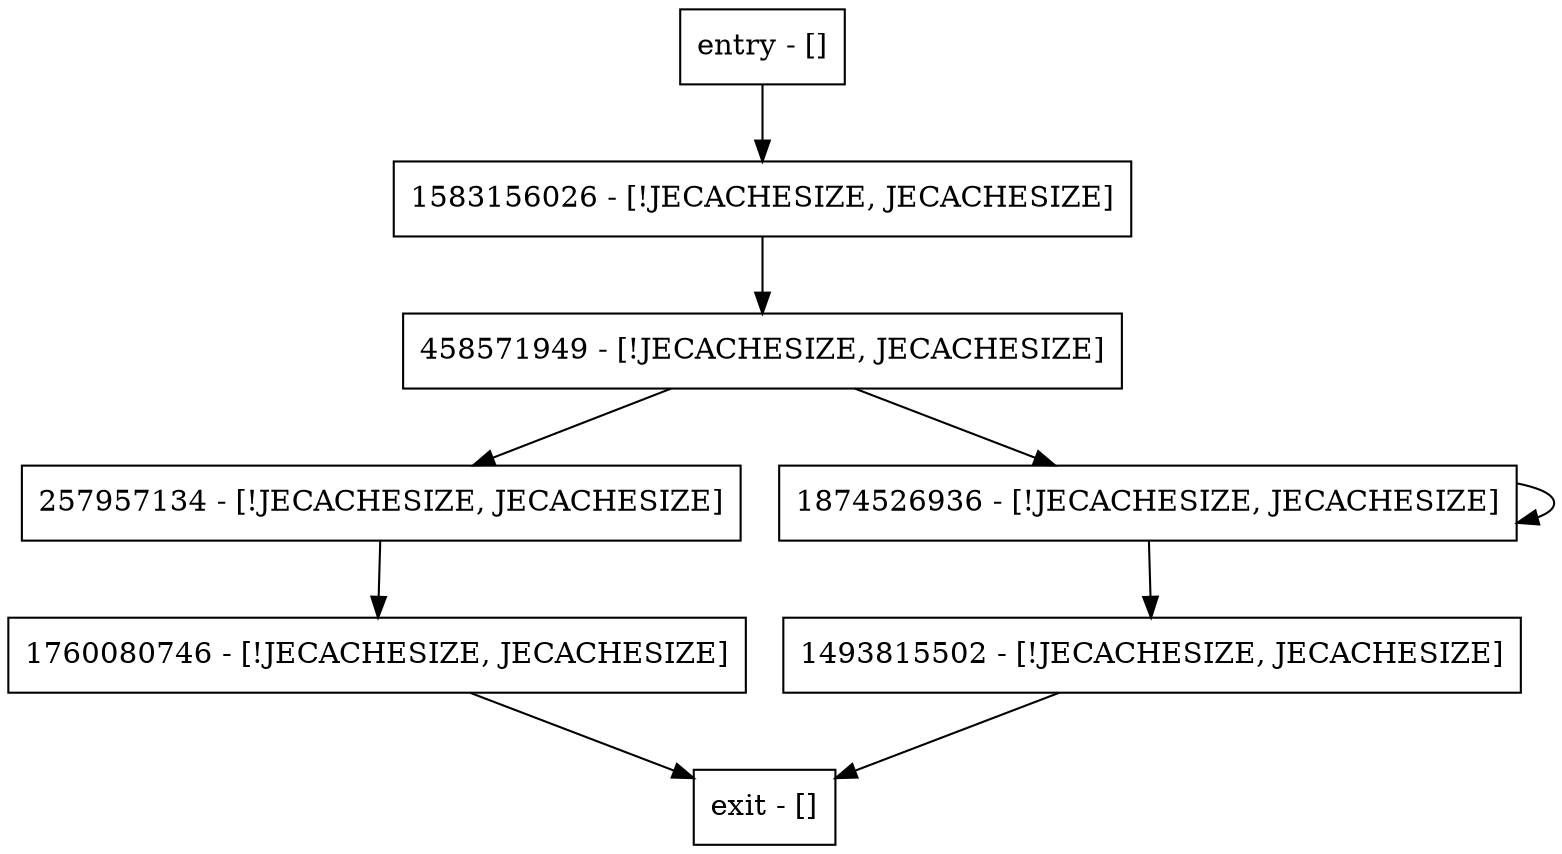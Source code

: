 digraph addBack {
node [shape=record];
257957134 [label="257957134 - [!JECACHESIZE, JECACHESIZE]"];
1760080746 [label="1760080746 - [!JECACHESIZE, JECACHESIZE]"];
entry [label="entry - []"];
exit [label="exit - []"];
1874526936 [label="1874526936 - [!JECACHESIZE, JECACHESIZE]"];
458571949 [label="458571949 - [!JECACHESIZE, JECACHESIZE]"];
1493815502 [label="1493815502 - [!JECACHESIZE, JECACHESIZE]"];
1583156026 [label="1583156026 - [!JECACHESIZE, JECACHESIZE]"];
entry;
exit;
257957134 -> 1760080746;
1760080746 -> exit;
entry -> 1583156026;
1874526936 -> 1874526936;
1874526936 -> 1493815502;
458571949 -> 257957134;
458571949 -> 1874526936;
1493815502 -> exit;
1583156026 -> 458571949;
}
